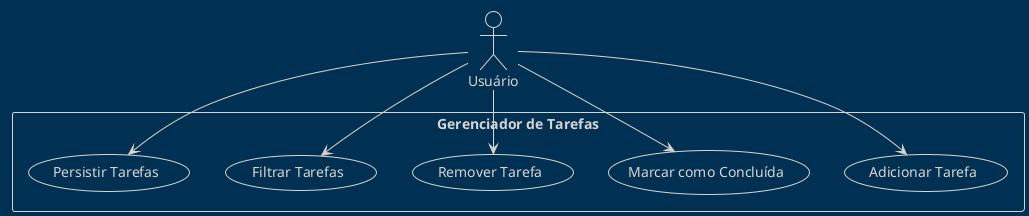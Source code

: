 @startuml
!theme blueprint
actor "Usuário" as User
rectangle "Gerenciador de Tarefas" {
    usecase "Adicionar Tarefa" as UC1
    usecase "Marcar como Concluída" as UC2
    usecase "Remover Tarefa" as UC3
    usecase "Filtrar Tarefas" as UC4
    usecase "Persistir Tarefas" as UC5
}

User --> UC1
User --> UC2
User --> UC3
User --> UC4
User --> UC5
@enduml
